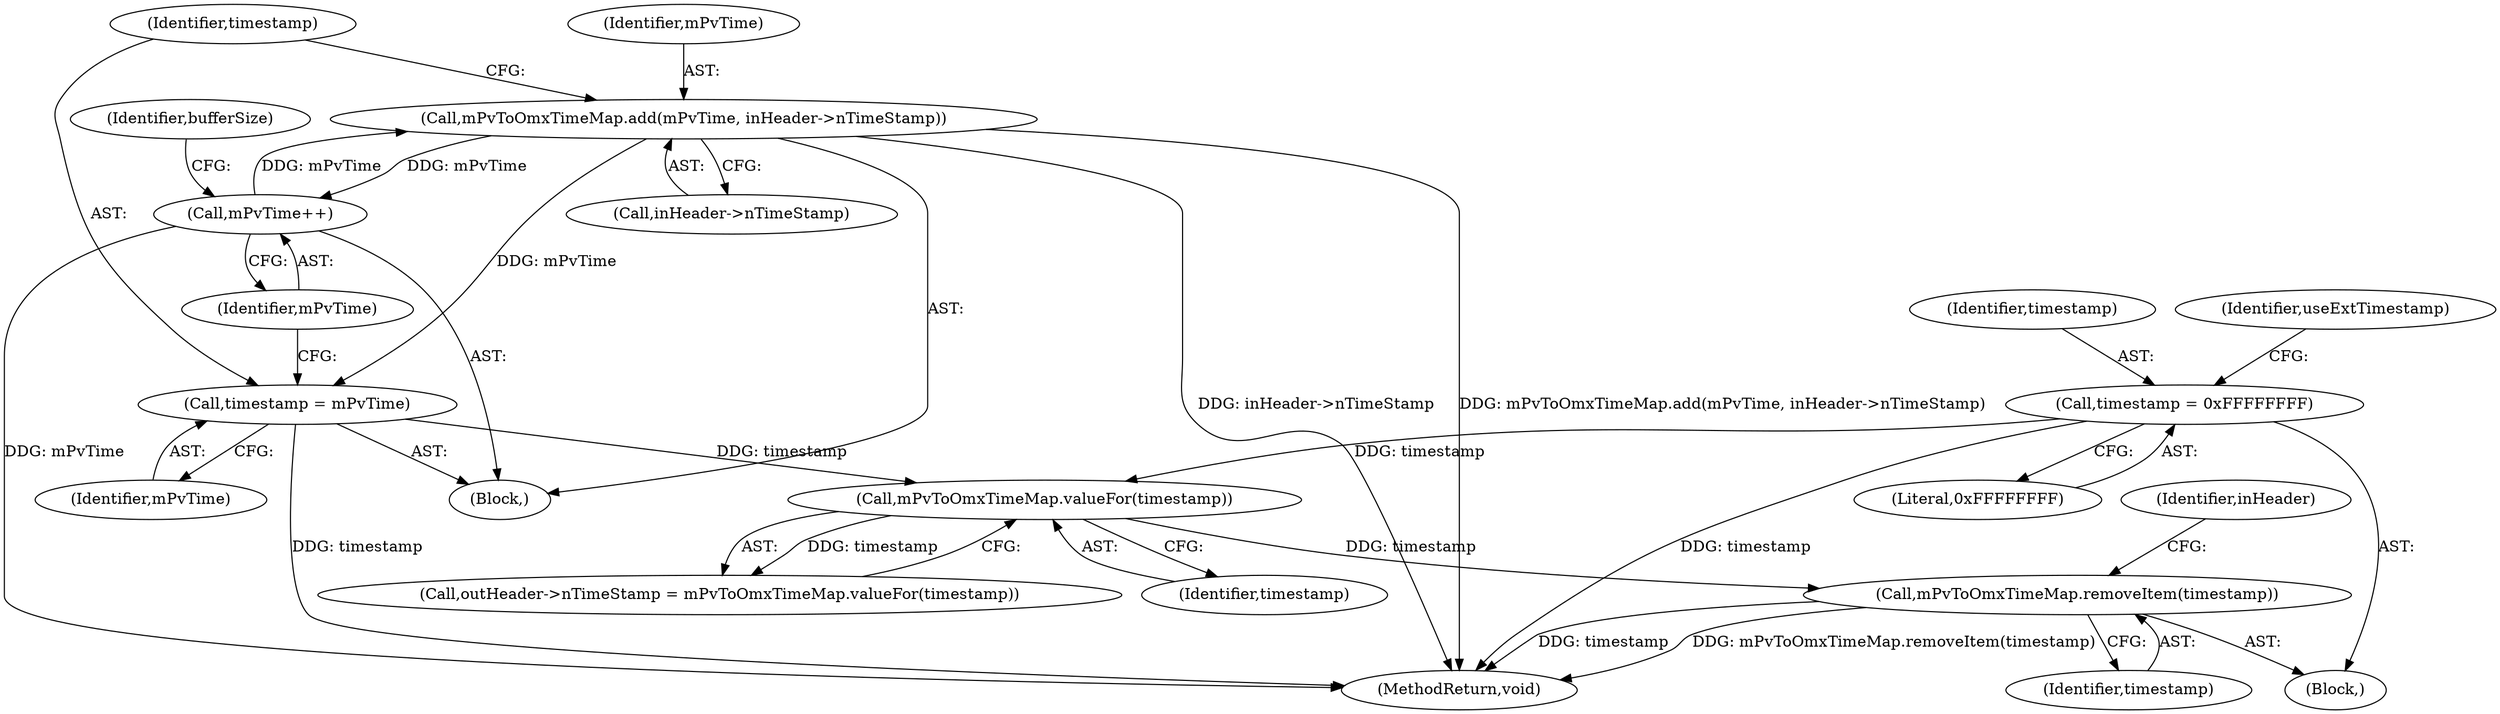 digraph "0_Android_c48ef757cc50906e8726a3bebc3b60716292cdba@API" {
"1000616" [label="(Call,mPvToOmxTimeMap.removeItem(timestamp))"];
"1000614" [label="(Call,mPvToOmxTimeMap.valueFor(timestamp))"];
"1000500" [label="(Call,timestamp = mPvTime)"];
"1000495" [label="(Call,mPvToOmxTimeMap.add(mPvTime, inHeader->nTimeStamp))"];
"1000503" [label="(Call,mPvTime++)"];
"1000489" [label="(Call,timestamp = 0xFFFFFFFF)"];
"1000489" [label="(Call,timestamp = 0xFFFFFFFF)"];
"1000490" [label="(Identifier,timestamp)"];
"1000503" [label="(Call,mPvTime++)"];
"1000491" [label="(Literal,0xFFFFFFFF)"];
"1000495" [label="(Call,mPvToOmxTimeMap.add(mPvTime, inHeader->nTimeStamp))"];
"1000504" [label="(Identifier,mPvTime)"];
"1000617" [label="(Identifier,timestamp)"];
"1000614" [label="(Call,mPvToOmxTimeMap.valueFor(timestamp))"];
"1000615" [label="(Identifier,timestamp)"];
"1000610" [label="(Call,outHeader->nTimeStamp = mPvToOmxTimeMap.valueFor(timestamp))"];
"1000494" [label="(Block,)"];
"1000497" [label="(Call,inHeader->nTimeStamp)"];
"1000507" [label="(Identifier,bufferSize)"];
"1000502" [label="(Identifier,mPvTime)"];
"1000717" [label="(MethodReturn,void)"];
"1000616" [label="(Call,mPvToOmxTimeMap.removeItem(timestamp))"];
"1000500" [label="(Call,timestamp = mPvTime)"];
"1000501" [label="(Identifier,timestamp)"];
"1000496" [label="(Identifier,mPvTime)"];
"1000620" [label="(Identifier,inHeader)"];
"1000129" [label="(Block,)"];
"1000493" [label="(Identifier,useExtTimestamp)"];
"1000616" -> "1000129"  [label="AST: "];
"1000616" -> "1000617"  [label="CFG: "];
"1000617" -> "1000616"  [label="AST: "];
"1000620" -> "1000616"  [label="CFG: "];
"1000616" -> "1000717"  [label="DDG: timestamp"];
"1000616" -> "1000717"  [label="DDG: mPvToOmxTimeMap.removeItem(timestamp)"];
"1000614" -> "1000616"  [label="DDG: timestamp"];
"1000614" -> "1000610"  [label="AST: "];
"1000614" -> "1000615"  [label="CFG: "];
"1000615" -> "1000614"  [label="AST: "];
"1000610" -> "1000614"  [label="CFG: "];
"1000614" -> "1000610"  [label="DDG: timestamp"];
"1000500" -> "1000614"  [label="DDG: timestamp"];
"1000489" -> "1000614"  [label="DDG: timestamp"];
"1000500" -> "1000494"  [label="AST: "];
"1000500" -> "1000502"  [label="CFG: "];
"1000501" -> "1000500"  [label="AST: "];
"1000502" -> "1000500"  [label="AST: "];
"1000504" -> "1000500"  [label="CFG: "];
"1000500" -> "1000717"  [label="DDG: timestamp"];
"1000495" -> "1000500"  [label="DDG: mPvTime"];
"1000495" -> "1000494"  [label="AST: "];
"1000495" -> "1000497"  [label="CFG: "];
"1000496" -> "1000495"  [label="AST: "];
"1000497" -> "1000495"  [label="AST: "];
"1000501" -> "1000495"  [label="CFG: "];
"1000495" -> "1000717"  [label="DDG: inHeader->nTimeStamp"];
"1000495" -> "1000717"  [label="DDG: mPvToOmxTimeMap.add(mPvTime, inHeader->nTimeStamp)"];
"1000503" -> "1000495"  [label="DDG: mPvTime"];
"1000495" -> "1000503"  [label="DDG: mPvTime"];
"1000503" -> "1000494"  [label="AST: "];
"1000503" -> "1000504"  [label="CFG: "];
"1000504" -> "1000503"  [label="AST: "];
"1000507" -> "1000503"  [label="CFG: "];
"1000503" -> "1000717"  [label="DDG: mPvTime"];
"1000489" -> "1000129"  [label="AST: "];
"1000489" -> "1000491"  [label="CFG: "];
"1000490" -> "1000489"  [label="AST: "];
"1000491" -> "1000489"  [label="AST: "];
"1000493" -> "1000489"  [label="CFG: "];
"1000489" -> "1000717"  [label="DDG: timestamp"];
}
